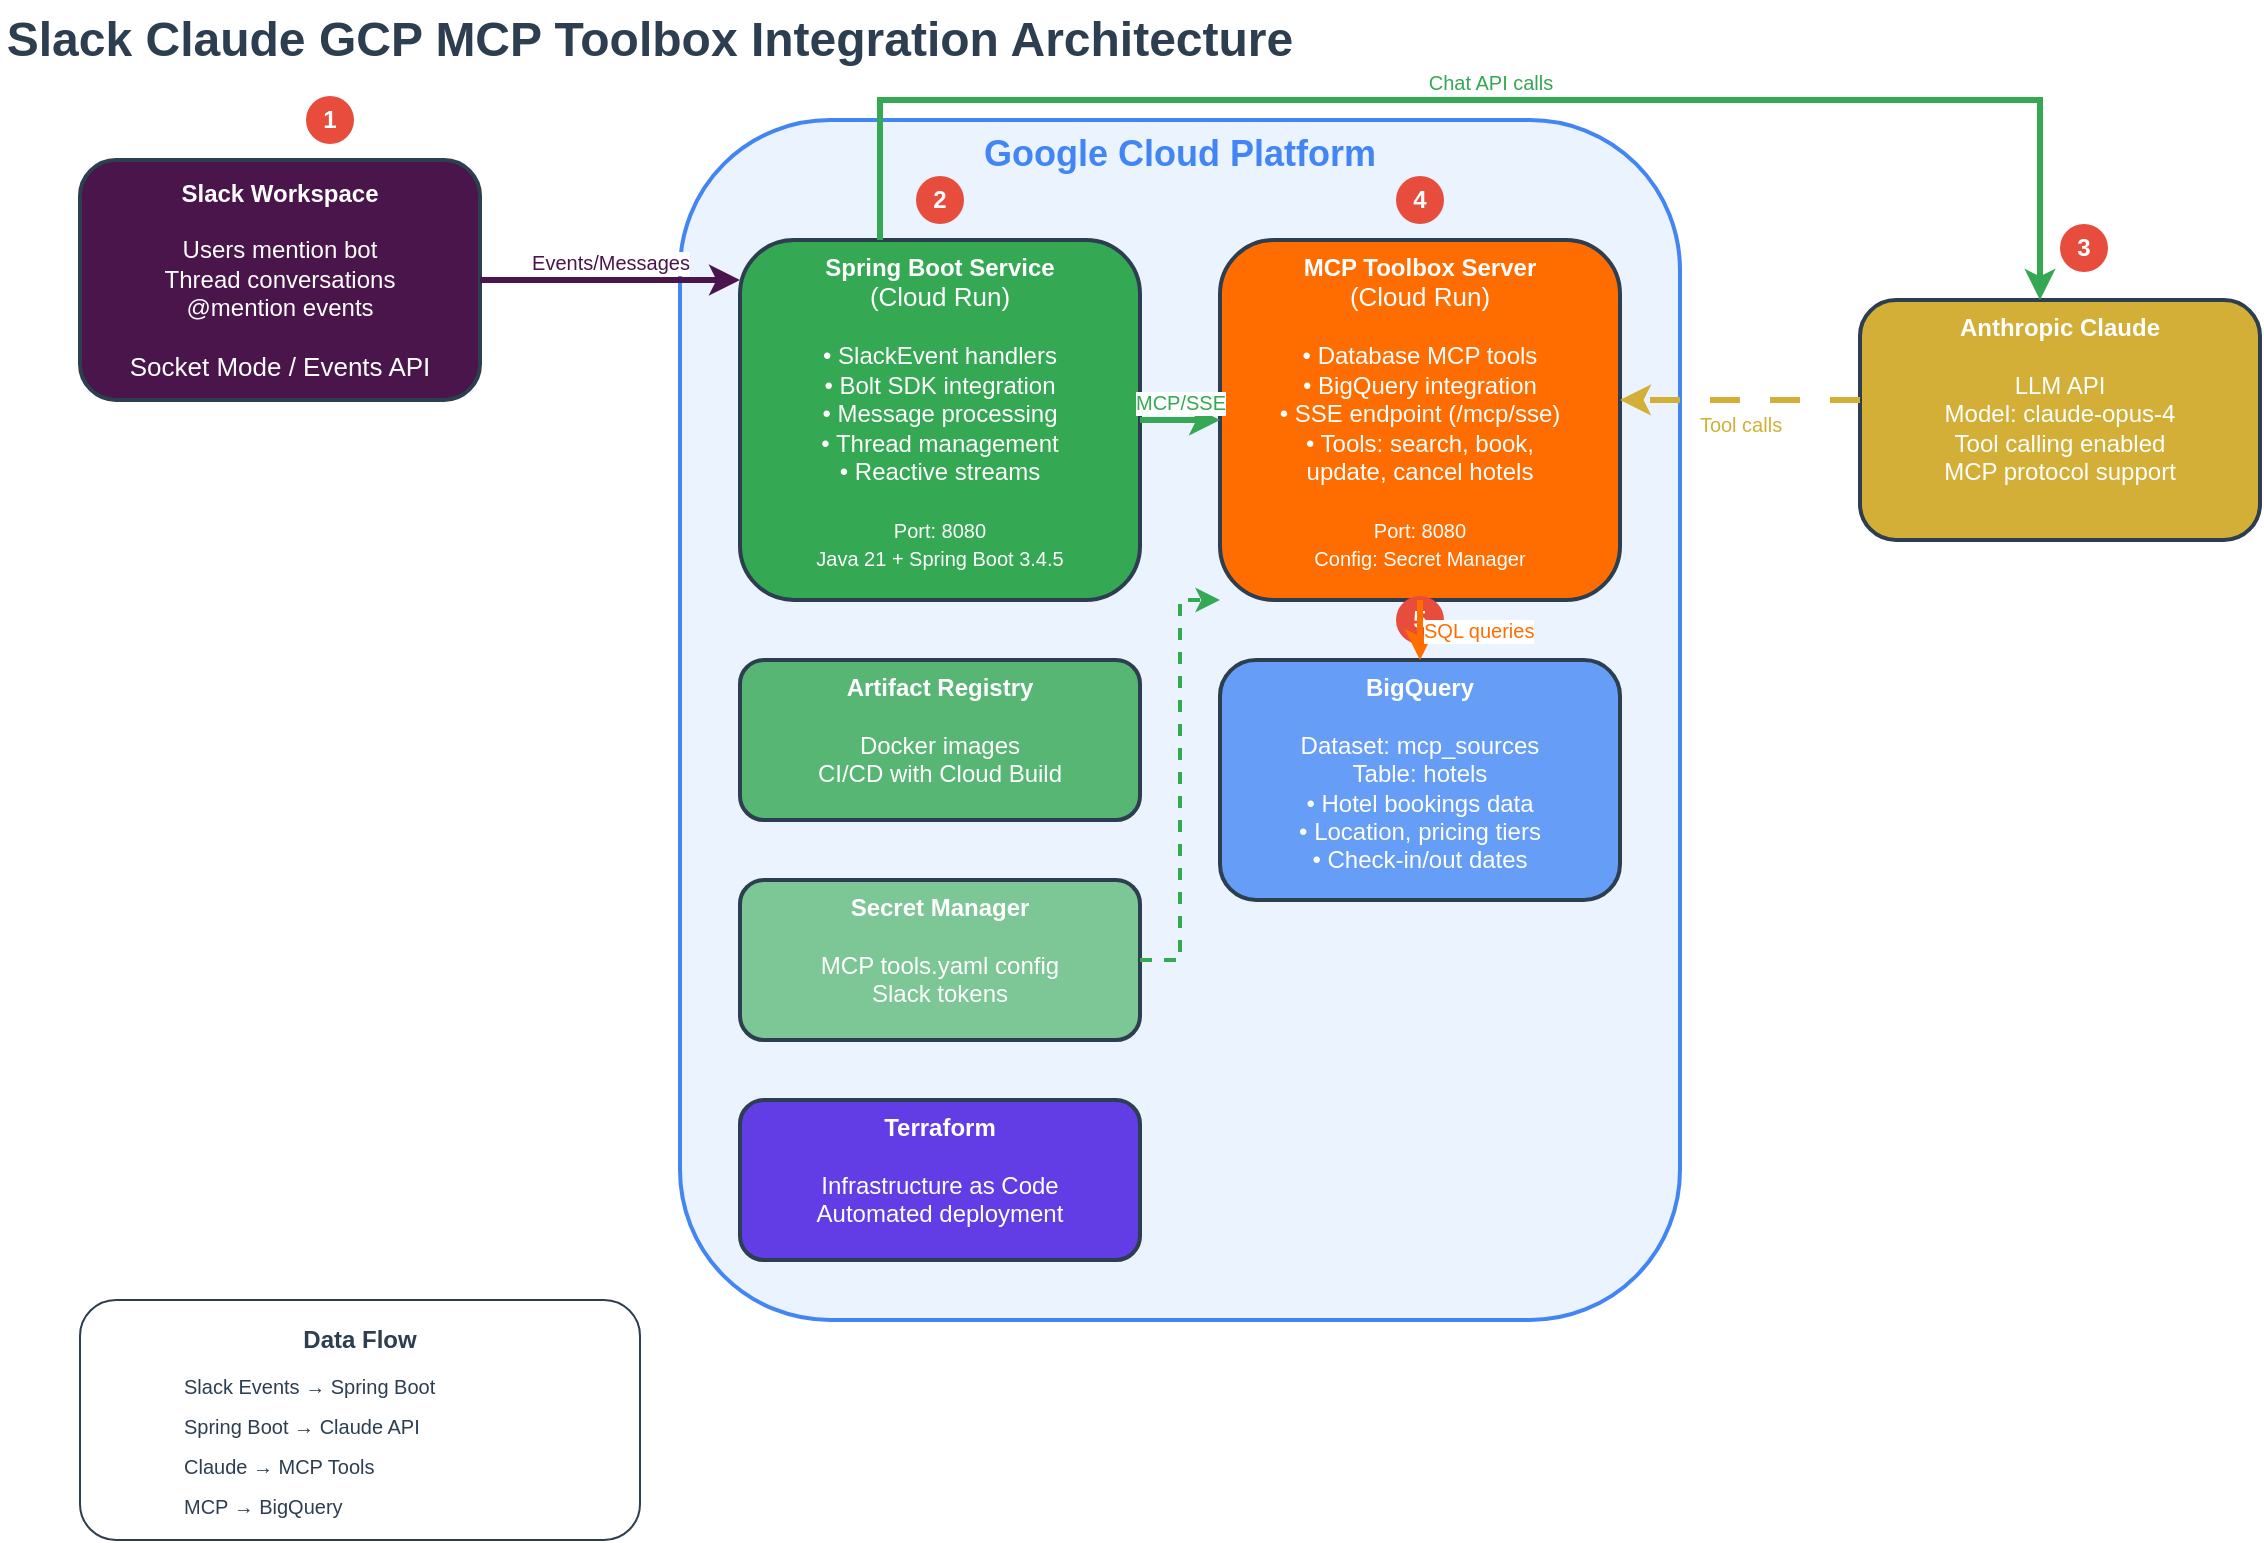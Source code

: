 <mxfile version="27.1.1">
  <diagram name="Slack-Claude-GCP-Architecture" id="slack-claude-gcp">
    <mxGraphModel dx="1572" dy="856" grid="1" gridSize="10" guides="1" tooltips="1" connect="1" arrows="1" fold="1" page="1" pageScale="1" pageWidth="1200" pageHeight="800" math="0" shadow="0">
      <root>
        <mxCell id="0" />
        <mxCell id="1" parent="0" />
        <mxCell id="title" value="Slack Claude GCP MCP Toolbox Integration Architecture" style="text;html=1;strokeColor=none;fillColor=none;align=center;verticalAlign=middle;whiteSpace=wrap;rounded=0;fontSize=24;fontStyle=1;fontColor=#2c3e50;" parent="1" vertex="1">
          <mxGeometry x="10" width="650" height="40" as="geometry" />
        </mxCell>
        <mxCell id="slack" value="&lt;b&gt;Slack Workspace&lt;/b&gt;&lt;br&gt;&lt;br&gt;Users mention bot&lt;br&gt;Thread conversations&lt;br&gt;@mention events&lt;br&gt;&lt;br&gt;&lt;font size=&quot;2&quot;&gt;Socket Mode / Events API&lt;/font&gt;" style="rounded=1;whiteSpace=wrap;html=1;fillColor=#4A154B;strokeColor=#2c3e50;strokeWidth=2;fontColor=#FFFFFF;align=center;verticalAlign=middle;" parent="1" vertex="1">
          <mxGeometry x="50" y="80" width="200" height="120" as="geometry" />
        </mxCell>
        <mxCell id="flow1" value="1" style="ellipse;whiteSpace=wrap;html=1;fillColor=#e74c3c;strokeColor=none;fontColor=#FFFFFF;fontStyle=1;fontSize=12;" parent="1" vertex="1">
          <mxGeometry x="163" y="48" width="24" height="24" as="geometry" />
        </mxCell>
        <mxCell id="gcp-container" value="&lt;b&gt;Google Cloud Platform&lt;/b&gt;" style="rounded=1;whiteSpace=wrap;html=1;fillColor=#4285F4;fillOpacity=10;strokeColor=#4285F4;strokeWidth=2;fontColor=#4285F4;align=center;verticalAlign=top;fontSize=18;fontStyle=1;" parent="1" vertex="1">
          <mxGeometry x="350" y="60" width="500" height="600" as="geometry" />
        </mxCell>
        <mxCell id="spring-boot" value="&lt;b&gt;Spring Boot Service&lt;/b&gt;&lt;br&gt;&lt;font size=&quot;2&quot;&gt;(Cloud Run)&lt;/font&gt;&lt;br&gt;&lt;br&gt;• SlackEvent handlers&lt;br&gt;• Bolt SDK integration&lt;br&gt;• Message processing&lt;br&gt;• Thread management&lt;br&gt;• Reactive streams&lt;br&gt;&lt;br&gt;&lt;font size=&quot;1&quot;&gt;Port: 8080&lt;br&gt;Java 21 + Spring Boot 3.4.5&lt;/font&gt;" style="rounded=1;whiteSpace=wrap;html=1;fillColor=#34A853;strokeColor=#2c3e50;strokeWidth=2;fontColor=#FFFFFF;align=center;verticalAlign=top;" parent="1" vertex="1">
          <mxGeometry x="380" y="120" width="200" height="180" as="geometry" />
        </mxCell>
        <mxCell id="flow2" value="2" style="ellipse;whiteSpace=wrap;html=1;fillColor=#e74c3c;strokeColor=none;fontColor=#FFFFFF;fontStyle=1;fontSize=12;" parent="1" vertex="1">
          <mxGeometry x="468" y="88" width="24" height="24" as="geometry" />
        </mxCell>
        <mxCell id="mcp-toolbox" value="&lt;b&gt;MCP Toolbox Server&lt;/b&gt;&lt;br&gt;&lt;font size=&quot;2&quot;&gt;(Cloud Run)&lt;/font&gt;&lt;br&gt;&lt;br&gt;• Database MCP tools&lt;br&gt;• BigQuery integration&lt;br&gt;• SSE endpoint (/mcp/sse)&lt;br&gt;• Tools: search, book,&lt;br&gt;update, cancel hotels&lt;br&gt;&lt;br&gt;&lt;font size=&quot;1&quot;&gt;Port: 8080&lt;br&gt;Config: Secret Manager&lt;/font&gt;" style="rounded=1;whiteSpace=wrap;html=1;fillColor=#FF6D01;strokeColor=#2c3e50;strokeWidth=2;fontColor=#FFFFFF;align=center;verticalAlign=top;" parent="1" vertex="1">
          <mxGeometry x="620" y="120" width="200" height="180" as="geometry" />
        </mxCell>
        <mxCell id="flow4" value="4" style="ellipse;whiteSpace=wrap;html=1;fillColor=#e74c3c;strokeColor=none;fontColor=#FFFFFF;fontStyle=1;fontSize=12;" parent="1" vertex="1">
          <mxGeometry x="708" y="88" width="24" height="24" as="geometry" />
        </mxCell>
        <mxCell id="bigquery" value="&lt;b&gt;BigQuery&lt;/b&gt;&lt;br&gt;&lt;br&gt;Dataset: mcp_sources&lt;br&gt;Table: hotels&lt;br&gt;• Hotel bookings data&lt;br&gt;• Location, pricing tiers&lt;br&gt;• Check-in/out dates" style="rounded=1;whiteSpace=wrap;html=1;fillColor=#669DF6;strokeColor=#2c3e50;strokeWidth=2;fontColor=#FFFFFF;align=center;verticalAlign=top;" parent="1" vertex="1">
          <mxGeometry x="620" y="330" width="200" height="120" as="geometry" />
        </mxCell>
        <mxCell id="flow5" value="5" style="ellipse;whiteSpace=wrap;html=1;fillColor=#e74c3c;strokeColor=none;fontColor=#FFFFFF;fontStyle=1;fontSize=12;" parent="1" vertex="1">
          <mxGeometry x="708" y="298" width="24" height="24" as="geometry" />
        </mxCell>
        <mxCell id="artifact-registry" value="&lt;b&gt;Artifact Registry&lt;/b&gt;&lt;br&gt;&lt;br&gt;Docker images&lt;br&gt;CI/CD with Cloud Build" style="rounded=1;whiteSpace=wrap;html=1;fillColor=#34A853;fillOpacity=80;strokeColor=#2c3e50;strokeWidth=2;fontColor=#FFFFFF;align=center;verticalAlign=top;" parent="1" vertex="1">
          <mxGeometry x="380" y="330" width="200" height="80" as="geometry" />
        </mxCell>
        <mxCell id="secret-manager" value="&lt;b&gt;Secret Manager&lt;/b&gt;&lt;br&gt;&lt;br&gt;MCP tools.yaml config&lt;br&gt;Slack tokens" style="rounded=1;whiteSpace=wrap;html=1;fillColor=#34A853;fillOpacity=60;strokeColor=#2c3e50;strokeWidth=2;fontColor=#FFFFFF;align=center;verticalAlign=top;" parent="1" vertex="1">
          <mxGeometry x="380" y="440" width="200" height="80" as="geometry" />
        </mxCell>
        <mxCell id="terraform" value="&lt;b&gt;Terraform&lt;/b&gt;&lt;br&gt;&lt;br&gt;Infrastructure as Code&lt;br&gt;Automated deployment" style="rounded=1;whiteSpace=wrap;html=1;fillColor=#623CE4;strokeColor=#2c3e50;strokeWidth=2;fontColor=#FFFFFF;align=center;verticalAlign=top;" parent="1" vertex="1">
          <mxGeometry x="380" y="550" width="200" height="80" as="geometry" />
        </mxCell>
        <mxCell id="claude" value="&lt;b&gt;Anthropic Claude&lt;/b&gt;&lt;br&gt;&lt;br&gt;LLM API&lt;br&gt;Model: claude-opus-4&lt;br&gt;Tool calling enabled&lt;br&gt;MCP protocol support" style="rounded=1;whiteSpace=wrap;html=1;fillColor=#D4AF37;strokeColor=#2c3e50;strokeWidth=2;fontColor=#FFFFFF;align=center;verticalAlign=top;" parent="1" vertex="1">
          <mxGeometry x="940" y="150" width="200" height="120" as="geometry" />
        </mxCell>
        <mxCell id="flow3" value="3" style="ellipse;whiteSpace=wrap;html=1;fillColor=#e74c3c;strokeColor=none;fontColor=#FFFFFF;fontStyle=1;fontSize=12;" parent="1" vertex="1">
          <mxGeometry x="1040" y="112" width="24" height="24" as="geometry" />
        </mxCell>
        <mxCell id="legend-container" value="" style="rounded=1;whiteSpace=wrap;html=1;fillColor=#FFFFFF;strokeColor=#2c3e50;strokeWidth=1;" parent="1" vertex="1">
          <mxGeometry x="50" y="650" width="280" height="120" as="geometry" />
        </mxCell>
        <mxCell id="legend-title" value="&lt;b&gt;Data Flow&lt;/b&gt;" style="text;html=1;strokeColor=none;fillColor=none;align=center;verticalAlign=middle;whiteSpace=wrap;rounded=0;fontSize=12;fontStyle=1;fontColor=#2c3e50;" parent="1" vertex="1">
          <mxGeometry x="150" y="660" width="80" height="20" as="geometry" />
        </mxCell>
        <mxCell id="legend1" value="Slack Events → Spring Boot" style="text;html=1;strokeColor=none;fillColor=none;align=left;verticalAlign=middle;whiteSpace=wrap;rounded=0;fontSize=10;fontColor=#2c3e50;" parent="1" vertex="1">
          <mxGeometry x="100" y="685" width="150" height="15" as="geometry" />
        </mxCell>
        <mxCell id="legend2" value="Spring Boot → Claude API" style="text;html=1;strokeColor=none;fillColor=none;align=left;verticalAlign=middle;whiteSpace=wrap;rounded=0;fontSize=10;fontColor=#2c3e50;" parent="1" vertex="1">
          <mxGeometry x="100" y="705" width="150" height="15" as="geometry" />
        </mxCell>
        <mxCell id="legend3" value="Claude → MCP Tools" style="text;html=1;strokeColor=none;fillColor=none;align=left;verticalAlign=middle;whiteSpace=wrap;rounded=0;fontSize=10;fontColor=#2c3e50;" parent="1" vertex="1">
          <mxGeometry x="100" y="725" width="150" height="15" as="geometry" />
        </mxCell>
        <mxCell id="legend4" value="MCP → BigQuery" style="text;html=1;strokeColor=none;fillColor=none;align=left;verticalAlign=middle;whiteSpace=wrap;rounded=0;fontSize=10;fontColor=#2c3e50;" parent="1" vertex="1">
          <mxGeometry x="100" y="745" width="150" height="15" as="geometry" />
        </mxCell>
        <mxCell id="arrow1" value="Events/Messages" style="edgeStyle=orthogonalEdgeStyle;rounded=0;orthogonalLoop=1;jettySize=auto;html=1;strokeColor=#4A154B;strokeWidth=3;fontColor=#4A154B;fontSize=10;labelPosition=center;verticalLabelPosition=top;align=center;verticalAlign=bottom;" parent="1" source="slack" target="spring-boot" edge="1">
          <mxGeometry relative="1" as="geometry">
            <Array as="points">
              <mxPoint x="300" y="140" />
              <mxPoint x="380" y="140" />
            </Array>
          </mxGeometry>
        </mxCell>
        <mxCell id="arrow2" value="Chat API calls" style="edgeStyle=orthogonalEdgeStyle;rounded=0;orthogonalLoop=1;jettySize=auto;html=1;strokeColor=#34A853;strokeWidth=3;fontColor=#34A853;fontSize=10;labelPosition=center;verticalLabelPosition=top;align=center;verticalAlign=bottom;" parent="1" source="spring-boot" target="claude" edge="1">
          <mxGeometry relative="1" as="geometry">
            <Array as="points">
              <mxPoint x="450" y="50" />
              <mxPoint x="1030" y="50" />
            </Array>
          </mxGeometry>
        </mxCell>
        <mxCell id="arrow3" value="MCP/SSE" style="edgeStyle=orthogonalEdgeStyle;rounded=0;orthogonalLoop=1;jettySize=auto;html=1;strokeColor=#34A853;strokeWidth=3;fontColor=#34A853;fontSize=10;labelPosition=center;verticalLabelPosition=top;align=center;verticalAlign=bottom;" parent="1" source="spring-boot" target="mcp-toolbox" edge="1">
          <mxGeometry relative="1" as="geometry" />
        </mxCell>
        <mxCell id="arrow4" value="Tool calls" style="edgeStyle=orthogonalEdgeStyle;rounded=0;orthogonalLoop=1;jettySize=auto;html=1;strokeColor=#D4AF37;strokeWidth=3;fontColor=#D4AF37;fontSize=10;labelPosition=center;verticalLabelPosition=bottom;align=center;verticalAlign=top;dashed=1;dashPattern=5 5;" parent="1" source="claude" target="mcp-toolbox" edge="1">
          <mxGeometry relative="1" as="geometry">
            <Array as="points">
              <mxPoint x="900" y="200" />
              <mxPoint x="900" y="200" />
            </Array>
          </mxGeometry>
        </mxCell>
        <mxCell id="arrow5" value="SQL queries" style="edgeStyle=orthogonalEdgeStyle;rounded=0;orthogonalLoop=1;jettySize=auto;html=1;strokeColor=#FF6D01;strokeWidth=3;fontColor=#FF6D01;fontSize=10;labelPosition=right;verticalLabelPosition=middle;align=left;verticalAlign=middle;" parent="1" source="mcp-toolbox" target="bigquery" edge="1">
          <mxGeometry relative="1" as="geometry" />
        </mxCell>
        <mxCell id="arrow6" value="" style="edgeStyle=orthogonalEdgeStyle;rounded=0;orthogonalLoop=1;jettySize=auto;html=1;strokeColor=#34A853;strokeWidth=2;dashed=1;dashPattern=3 3;" parent="1" source="secret-manager" target="mcp-toolbox" edge="1">
          <mxGeometry relative="1" as="geometry">
            <Array as="points">
              <mxPoint x="600" y="480" />
              <mxPoint x="600" y="300" />
              <mxPoint x="620" y="300" />
            </Array>
          </mxGeometry>
        </mxCell>
      </root>
    </mxGraphModel>
  </diagram>
</mxfile>
